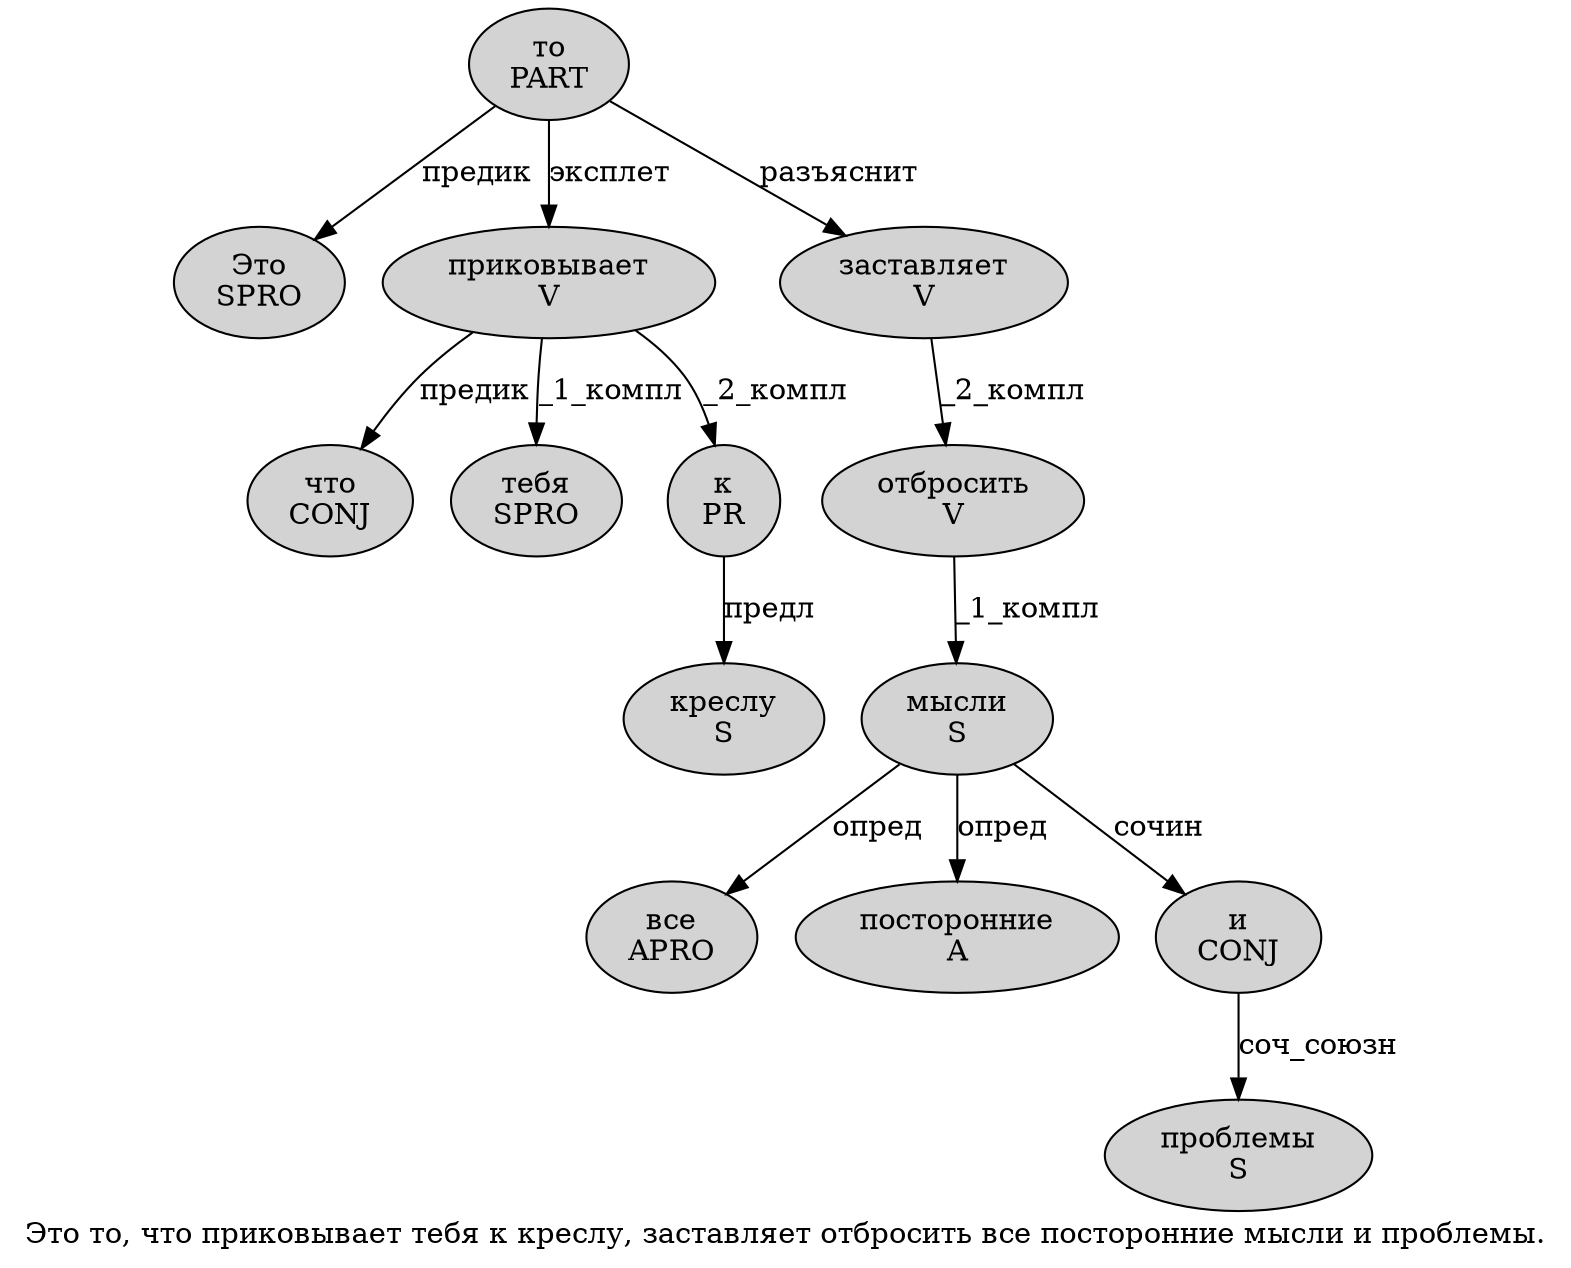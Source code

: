 digraph SENTENCE_884 {
	graph [label="Это то, что приковывает тебя к креслу, заставляет отбросить все посторонние мысли и проблемы."]
	node [style=filled]
		0 [label="Это
SPRO" color="" fillcolor=lightgray penwidth=1 shape=ellipse]
		1 [label="то
PART" color="" fillcolor=lightgray penwidth=1 shape=ellipse]
		3 [label="что
CONJ" color="" fillcolor=lightgray penwidth=1 shape=ellipse]
		4 [label="приковывает
V" color="" fillcolor=lightgray penwidth=1 shape=ellipse]
		5 [label="тебя
SPRO" color="" fillcolor=lightgray penwidth=1 shape=ellipse]
		6 [label="к
PR" color="" fillcolor=lightgray penwidth=1 shape=ellipse]
		7 [label="креслу
S" color="" fillcolor=lightgray penwidth=1 shape=ellipse]
		9 [label="заставляет
V" color="" fillcolor=lightgray penwidth=1 shape=ellipse]
		10 [label="отбросить
V" color="" fillcolor=lightgray penwidth=1 shape=ellipse]
		11 [label="все
APRO" color="" fillcolor=lightgray penwidth=1 shape=ellipse]
		12 [label="посторонние
A" color="" fillcolor=lightgray penwidth=1 shape=ellipse]
		13 [label="мысли
S" color="" fillcolor=lightgray penwidth=1 shape=ellipse]
		14 [label="и
CONJ" color="" fillcolor=lightgray penwidth=1 shape=ellipse]
		15 [label="проблемы
S" color="" fillcolor=lightgray penwidth=1 shape=ellipse]
			6 -> 7 [label="предл"]
			1 -> 0 [label="предик"]
			1 -> 4 [label="эксплет"]
			1 -> 9 [label="разъяснит"]
			10 -> 13 [label="_1_компл"]
			14 -> 15 [label="соч_союзн"]
			9 -> 10 [label="_2_компл"]
			13 -> 11 [label="опред"]
			13 -> 12 [label="опред"]
			13 -> 14 [label="сочин"]
			4 -> 3 [label="предик"]
			4 -> 5 [label="_1_компл"]
			4 -> 6 [label="_2_компл"]
}